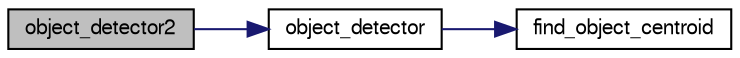 digraph "object_detector2"
{
  edge [fontname="FreeSans",fontsize="10",labelfontname="FreeSans",labelfontsize="10"];
  node [fontname="FreeSans",fontsize="10",shape=record];
  rankdir="LR";
  Node1 [label="object_detector2",height=0.2,width=0.4,color="black", fillcolor="grey75", style="filled", fontcolor="black"];
  Node1 -> Node2 [color="midnightblue",fontsize="10",style="solid",fontname="FreeSans"];
  Node2 [label="object_detector",height=0.2,width=0.4,color="black", fillcolor="white", style="filled",URL="$cv__detect__color__object_8c.html#a20bf39f5246d08925a8a0f6bd28936d6"];
  Node2 -> Node3 [color="midnightblue",fontsize="10",style="solid",fontname="FreeSans"];
  Node3 [label="find_object_centroid",height=0.2,width=0.4,color="black", fillcolor="white", style="filled",URL="$cv__detect__color__object_8c.html#acee4eb52ef122f8716ae34f8e8d0284e"];
}

